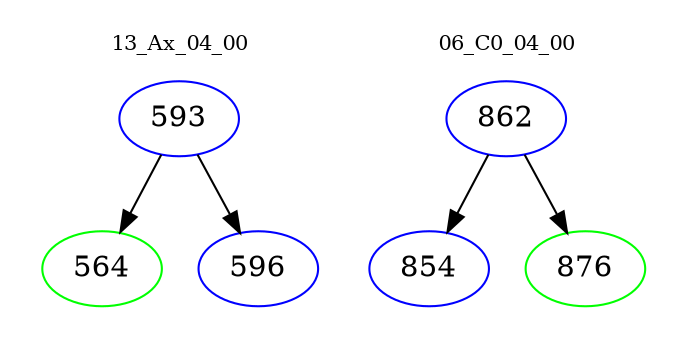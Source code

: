 digraph{
subgraph cluster_0 {
color = white
label = "13_Ax_04_00";
fontsize=10;
T0_593 [label="593", color="blue"]
T0_593 -> T0_564 [color="black"]
T0_564 [label="564", color="green"]
T0_593 -> T0_596 [color="black"]
T0_596 [label="596", color="blue"]
}
subgraph cluster_1 {
color = white
label = "06_C0_04_00";
fontsize=10;
T1_862 [label="862", color="blue"]
T1_862 -> T1_854 [color="black"]
T1_854 [label="854", color="blue"]
T1_862 -> T1_876 [color="black"]
T1_876 [label="876", color="green"]
}
}
